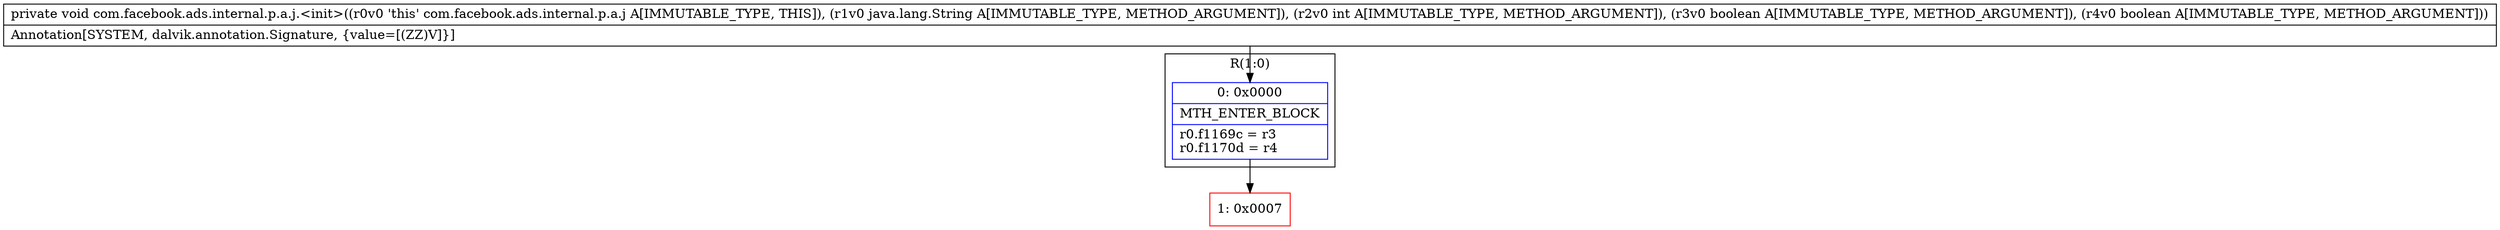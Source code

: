 digraph "CFG forcom.facebook.ads.internal.p.a.j.\<init\>(Ljava\/lang\/String;IZZ)V" {
subgraph cluster_Region_1878026356 {
label = "R(1:0)";
node [shape=record,color=blue];
Node_0 [shape=record,label="{0\:\ 0x0000|MTH_ENTER_BLOCK\l|r0.f1169c = r3\lr0.f1170d = r4\l}"];
}
Node_1 [shape=record,color=red,label="{1\:\ 0x0007}"];
MethodNode[shape=record,label="{private void com.facebook.ads.internal.p.a.j.\<init\>((r0v0 'this' com.facebook.ads.internal.p.a.j A[IMMUTABLE_TYPE, THIS]), (r1v0 java.lang.String A[IMMUTABLE_TYPE, METHOD_ARGUMENT]), (r2v0 int A[IMMUTABLE_TYPE, METHOD_ARGUMENT]), (r3v0 boolean A[IMMUTABLE_TYPE, METHOD_ARGUMENT]), (r4v0 boolean A[IMMUTABLE_TYPE, METHOD_ARGUMENT]))  | Annotation[SYSTEM, dalvik.annotation.Signature, \{value=[(ZZ)V]\}]\l}"];
MethodNode -> Node_0;
Node_0 -> Node_1;
}

